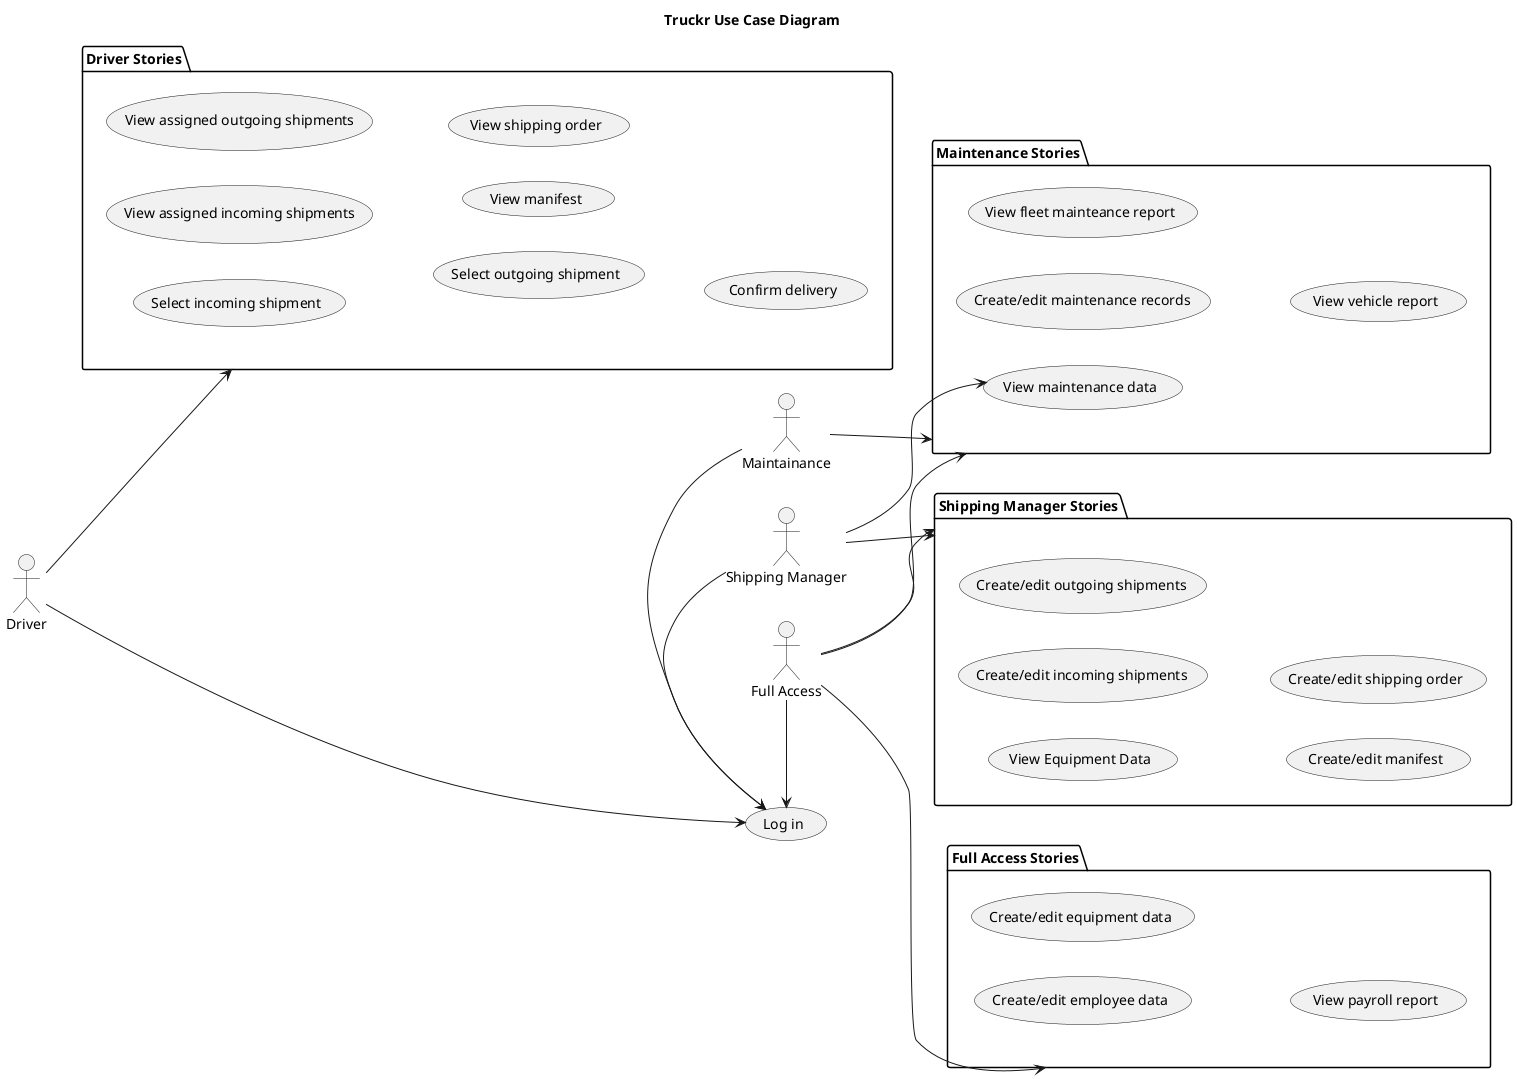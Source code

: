 @startuml
title Truckr Use Case Diagram
left to right direction


:Driver:
"Maintainance" as :maint:
"Full Access" as :full:
"Shipping Manager" as :ship:

"Log in" as (log)

package "Driver Stories" as DS {
"View assigned incoming shipments" as (vIn)
"View assigned outgoing shipments" as (vOut)
"Select incoming shipment" as (selIn)
"Select outgoing shipment" as (selOut)
"View manifest" as (vMan)
"View shipping order" as (vOrd)
"Confirm delivery" as (conf)
}


package "Shipping Manager Stories" as SM{
"View Equipment Data" as (vEquip)
"Create/edit incoming shipments" as (edIn)
"Create/edit outgoing shipments" as (edOut)
"Create/edit manifest" as (edMan)
"Create/edit shipping order" as (edOrd)
}


package "Maintenance Stories" as MS{
"Create/edit maintenance records" as (edMaint)
"View fleet mainteance report" as (fleet)
"View vehicle report" as (vReport)
"View maintenance data" as (vMaint)
}

package "Full Access Stories" as FULLS{
(Create/edit employee data)
(Create/edit equipment data)
(View payroll report)

}
Driver -r-> log
Driver --> DS 

ship -r-> log
ship --> SM

maint --> MS
maint -r-> log

full --> FULLS
full -r-> log
full --> MS
full --> SM
ship --> vMaint
@enduml
